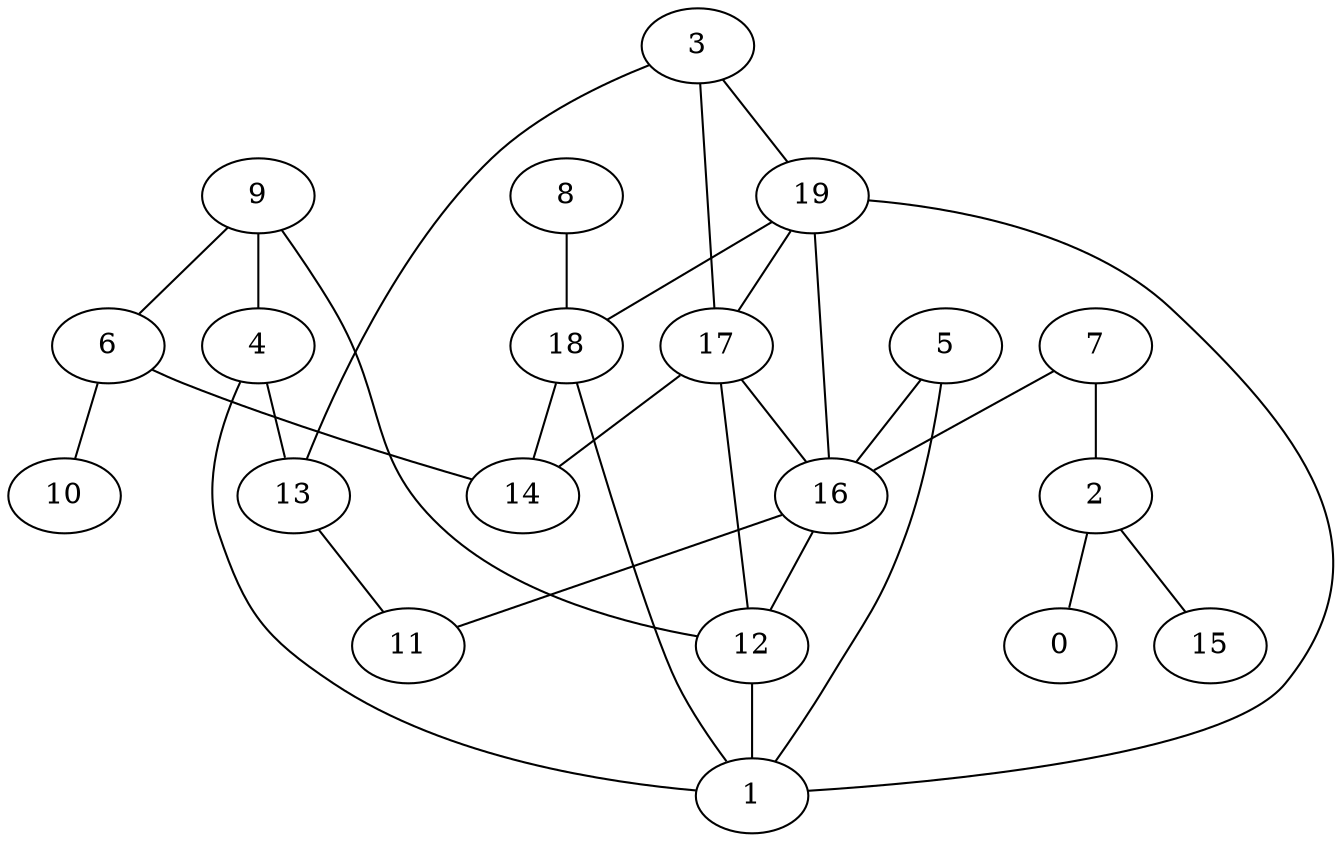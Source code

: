 digraph GG_graph {

subgraph G_graph {
edge [color = black]
"8" -> "18" [dir = none]
"18" -> "1" [dir = none]
"18" -> "14" [dir = none]
"9" -> "4" [dir = none]
"5" -> "16" [dir = none]
"3" -> "13" [dir = none]
"3" -> "17" [dir = none]
"17" -> "12" [dir = none]
"17" -> "16" [dir = none]
"17" -> "14" [dir = none]
"7" -> "2" [dir = none]
"7" -> "16" [dir = none]
"13" -> "11" [dir = none]
"2" -> "0" [dir = none]
"2" -> "15" [dir = none]
"19" -> "16" [dir = none]
"6" -> "10" [dir = none]
"6" -> "14" [dir = none]
"4" -> "1" [dir = none]
"4" -> "13" [dir = none]
"9" -> "6" [dir = none]
"12" -> "1" [dir = none]
"16" -> "11" [dir = none]
"19" -> "18" [dir = none]
"16" -> "12" [dir = none]
"5" -> "1" [dir = none]
"9" -> "12" [dir = none]
"19" -> "1" [dir = none]
"3" -> "19" [dir = none]
"19" -> "17" [dir = none]
}

}
